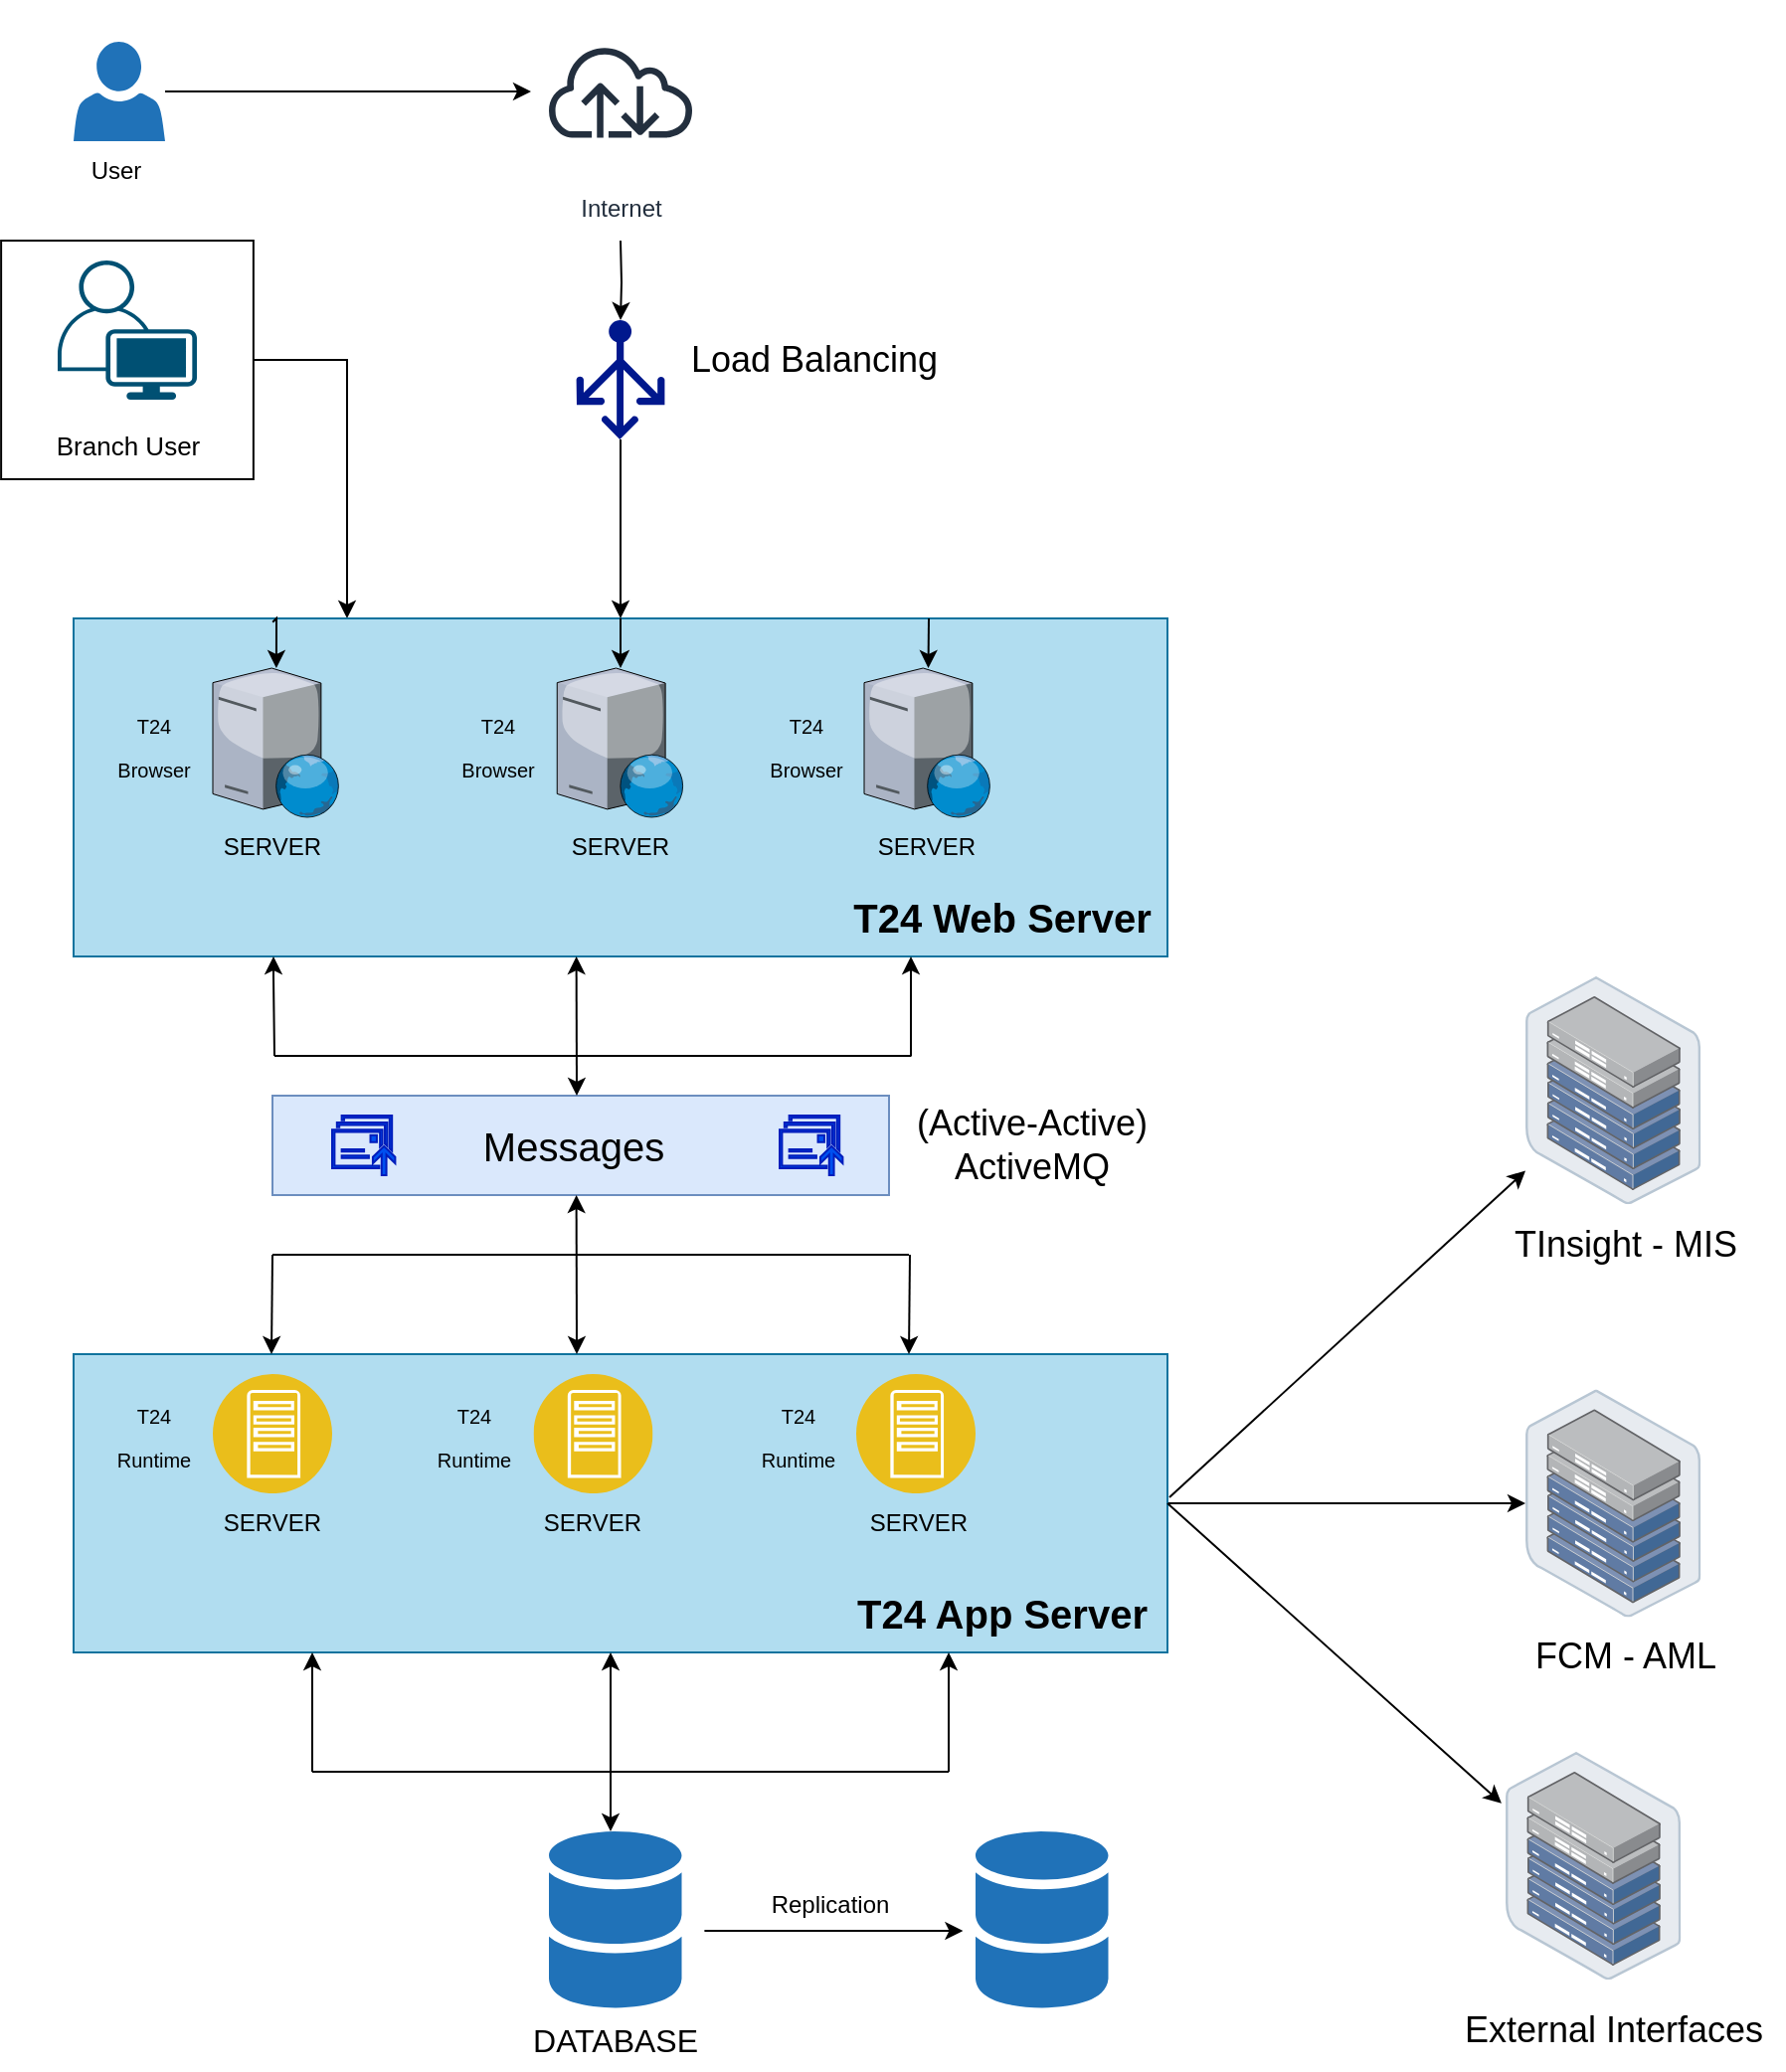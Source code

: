 <mxfile version="20.8.23" type="device"><diagram name="Page-1" id="Y1GS8EJpisMIVr6F9tiL"><mxGraphModel dx="1105" dy="574" grid="1" gridSize="10" guides="1" tooltips="1" connect="1" arrows="1" fold="1" page="1" pageScale="1" pageWidth="850" pageHeight="1100" math="0" shadow="0"><root><mxCell id="0"/><mxCell id="1" parent="0"/><mxCell id="m0eIQk35bLgDMjp2prdc-90" style="edgeStyle=orthogonalEdgeStyle;rounded=0;orthogonalLoop=1;jettySize=auto;html=1;exitX=1;exitY=0.5;exitDx=0;exitDy=0;entryX=0.25;entryY=0;entryDx=0;entryDy=0;fontSize=13;" edge="1" parent="1" source="m0eIQk35bLgDMjp2prdc-70" target="m0eIQk35bLgDMjp2prdc-19"><mxGeometry relative="1" as="geometry"/></mxCell><mxCell id="m0eIQk35bLgDMjp2prdc-70" value="" style="whiteSpace=wrap;html=1;fontSize=13;" vertex="1" parent="1"><mxGeometry x="33.56" y="150" width="126.87" height="120" as="geometry"/></mxCell><mxCell id="m0eIQk35bLgDMjp2prdc-63" value="" style="rounded=0;whiteSpace=wrap;html=1;fontSize=20;fillColor=#dae8fc;strokeColor=#6c8ebf;" vertex="1" parent="1"><mxGeometry x="170" y="580" width="310" height="50" as="geometry"/></mxCell><mxCell id="m0eIQk35bLgDMjp2prdc-78" style="edgeStyle=orthogonalEdgeStyle;rounded=0;orthogonalLoop=1;jettySize=auto;html=1;exitX=1;exitY=0.5;exitDx=0;exitDy=0;fontSize=13;" edge="1" parent="1" source="m0eIQk35bLgDMjp2prdc-28" target="m0eIQk35bLgDMjp2prdc-74"><mxGeometry relative="1" as="geometry"/></mxCell><mxCell id="m0eIQk35bLgDMjp2prdc-28" value="" style="rounded=0;whiteSpace=wrap;html=1;fillColor=#b1ddf0;strokeColor=#10739e;" vertex="1" parent="1"><mxGeometry x="70" y="710" width="550" height="150" as="geometry"/></mxCell><mxCell id="m0eIQk35bLgDMjp2prdc-19" value="" style="rounded=0;whiteSpace=wrap;html=1;fillColor=#b1ddf0;strokeColor=#10739e;" vertex="1" parent="1"><mxGeometry x="70" y="340" width="550" height="170" as="geometry"/></mxCell><mxCell id="m0eIQk35bLgDMjp2prdc-6" value="" style="sketch=0;shadow=0;dashed=0;html=1;strokeColor=none;labelPosition=center;verticalLabelPosition=bottom;verticalAlign=top;outlineConnect=0;align=center;shape=mxgraph.office.databases.database_mini_2;fillColor=#2072B8;" vertex="1" parent="1"><mxGeometry x="523.5" y="950" width="66.75" height="90" as="geometry"/></mxCell><mxCell id="m0eIQk35bLgDMjp2prdc-7" value="" style="verticalLabelPosition=bottom;sketch=0;aspect=fixed;html=1;verticalAlign=top;strokeColor=none;align=center;outlineConnect=0;shape=mxgraph.citrix.web_server;" vertex="1" parent="1"><mxGeometry x="140" y="365" width="63.75" height="75" as="geometry"/></mxCell><mxCell id="m0eIQk35bLgDMjp2prdc-8" value="" style="verticalLabelPosition=bottom;sketch=0;aspect=fixed;html=1;verticalAlign=top;strokeColor=none;align=center;outlineConnect=0;shape=mxgraph.citrix.web_server;" vertex="1" parent="1"><mxGeometry x="313.12" y="365" width="63.75" height="75" as="geometry"/></mxCell><mxCell id="m0eIQk35bLgDMjp2prdc-9" value="" style="verticalLabelPosition=bottom;sketch=0;aspect=fixed;html=1;verticalAlign=top;strokeColor=none;align=center;outlineConnect=0;shape=mxgraph.citrix.web_server;" vertex="1" parent="1"><mxGeometry x="467.5" y="365" width="63.75" height="75" as="geometry"/></mxCell><mxCell id="m0eIQk35bLgDMjp2prdc-10" value="" style="aspect=fixed;perimeter=ellipsePerimeter;html=1;align=center;shadow=0;dashed=0;fontColor=#4277BB;labelBackgroundColor=#ffffff;fontSize=12;spacingTop=3;image;image=img/lib/ibm/applications/app_server.svg;" vertex="1" parent="1"><mxGeometry x="140" y="720" width="60" height="60" as="geometry"/></mxCell><mxCell id="m0eIQk35bLgDMjp2prdc-11" value="" style="aspect=fixed;perimeter=ellipsePerimeter;html=1;align=center;shadow=0;dashed=0;fontColor=#4277BB;labelBackgroundColor=#ffffff;fontSize=12;spacingTop=3;image;image=img/lib/ibm/applications/app_server.svg;" vertex="1" parent="1"><mxGeometry x="301.25" y="720" width="60" height="60" as="geometry"/></mxCell><mxCell id="m0eIQk35bLgDMjp2prdc-12" value="" style="aspect=fixed;perimeter=ellipsePerimeter;html=1;align=center;shadow=0;dashed=0;fontColor=#4277BB;labelBackgroundColor=#ffffff;fontSize=12;spacingTop=3;image;image=img/lib/ibm/applications/app_server.svg;" vertex="1" parent="1"><mxGeometry x="463.5" y="720" width="60" height="60" as="geometry"/></mxCell><mxCell id="m0eIQk35bLgDMjp2prdc-13" value="" style="points=[[0.35,0,0],[0.98,0.51,0],[1,0.71,0],[0.67,1,0],[0,0.795,0],[0,0.65,0]];verticalLabelPosition=bottom;sketch=0;html=1;verticalAlign=top;aspect=fixed;align=center;pointerEvents=1;shape=mxgraph.cisco19.user;fillColor=#005073;strokeColor=none;" vertex="1" parent="1"><mxGeometry x="62" y="160" width="70" height="70" as="geometry"/></mxCell><mxCell id="m0eIQk35bLgDMjp2prdc-96" value="" style="edgeStyle=orthogonalEdgeStyle;rounded=0;orthogonalLoop=1;jettySize=auto;html=1;fontSize=18;" edge="1" parent="1" target="m0eIQk35bLgDMjp2prdc-15"><mxGeometry relative="1" as="geometry"><mxPoint x="345" y="150" as="sourcePoint"/></mxGeometry></mxCell><mxCell id="m0eIQk35bLgDMjp2prdc-14" value="Internet" style="sketch=0;outlineConnect=0;fontColor=#232F3E;gradientColor=none;strokeColor=#232F3E;fillColor=#ffffff;dashed=0;verticalLabelPosition=bottom;verticalAlign=top;align=center;html=1;fontSize=12;fontStyle=0;aspect=fixed;shape=mxgraph.aws4.resourceIcon;resIcon=mxgraph.aws4.internet;" vertex="1" parent="1"><mxGeometry x="300" y="30" width="90" height="90" as="geometry"/></mxCell><mxCell id="m0eIQk35bLgDMjp2prdc-37" style="edgeStyle=orthogonalEdgeStyle;rounded=0;orthogonalLoop=1;jettySize=auto;html=1;entryX=0.5;entryY=0;entryDx=0;entryDy=0;fontSize=20;" edge="1" parent="1" source="m0eIQk35bLgDMjp2prdc-15" target="m0eIQk35bLgDMjp2prdc-19"><mxGeometry relative="1" as="geometry"/></mxCell><mxCell id="m0eIQk35bLgDMjp2prdc-15" value="" style="sketch=0;aspect=fixed;pointerEvents=1;shadow=0;dashed=0;html=1;strokeColor=none;labelPosition=center;verticalLabelPosition=bottom;verticalAlign=top;align=center;fillColor=#00188D;shape=mxgraph.azure.load_balancer_generic" vertex="1" parent="1"><mxGeometry x="322.8" y="190" width="44.4" height="60" as="geometry"/></mxCell><mxCell id="m0eIQk35bLgDMjp2prdc-16" value="" style="sketch=0;shadow=0;dashed=0;html=1;strokeColor=none;labelPosition=center;verticalLabelPosition=bottom;verticalAlign=top;outlineConnect=0;align=center;shape=mxgraph.office.databases.database_mini_2;fillColor=#2072B8;" vertex="1" parent="1"><mxGeometry x="309" y="950" width="66.75" height="90" as="geometry"/></mxCell><mxCell id="m0eIQk35bLgDMjp2prdc-20" value="" style="sketch=0;pointerEvents=1;shadow=0;dashed=0;html=1;strokeColor=#001DBC;fillColor=#0050ef;labelPosition=center;verticalLabelPosition=bottom;verticalAlign=top;outlineConnect=0;align=center;shape=mxgraph.office.communications.messages_queued;fontColor=#ffffff;" vertex="1" parent="1"><mxGeometry x="200" y="590" width="31.7" height="30" as="geometry"/></mxCell><mxCell id="m0eIQk35bLgDMjp2prdc-21" value="&lt;font style=&quot;font-size: 20px;&quot;&gt;T24 Web Server&lt;/font&gt;" style="text;html=1;strokeColor=none;fillColor=none;align=center;verticalAlign=middle;whiteSpace=wrap;rounded=0;fontStyle=1" vertex="1" parent="1"><mxGeometry x="453.75" y="470" width="166.25" height="40" as="geometry"/></mxCell><mxCell id="m0eIQk35bLgDMjp2prdc-23" value="SERVER" style="text;html=1;strokeColor=none;fillColor=none;align=center;verticalAlign=middle;whiteSpace=wrap;rounded=0;" vertex="1" parent="1"><mxGeometry x="120" y="440" width="100" height="30" as="geometry"/></mxCell><mxCell id="m0eIQk35bLgDMjp2prdc-26" value="SERVER" style="text;html=1;strokeColor=none;fillColor=none;align=center;verticalAlign=middle;whiteSpace=wrap;rounded=0;" vertex="1" parent="1"><mxGeometry x="294.99" y="440" width="100" height="30" as="geometry"/></mxCell><mxCell id="m0eIQk35bLgDMjp2prdc-27" value="SERVER" style="text;html=1;strokeColor=none;fillColor=none;align=center;verticalAlign=middle;whiteSpace=wrap;rounded=0;" vertex="1" parent="1"><mxGeometry x="449.38" y="440" width="100" height="30" as="geometry"/></mxCell><mxCell id="m0eIQk35bLgDMjp2prdc-30" value="SERVER" style="text;html=1;strokeColor=none;fillColor=none;align=center;verticalAlign=middle;whiteSpace=wrap;rounded=0;" vertex="1" parent="1"><mxGeometry x="120" y="780" width="100" height="30" as="geometry"/></mxCell><mxCell id="m0eIQk35bLgDMjp2prdc-31" value="SERVER" style="text;html=1;strokeColor=none;fillColor=none;align=center;verticalAlign=middle;whiteSpace=wrap;rounded=0;" vertex="1" parent="1"><mxGeometry x="281.25" y="780" width="100" height="30" as="geometry"/></mxCell><mxCell id="m0eIQk35bLgDMjp2prdc-32" value="SERVER" style="text;html=1;strokeColor=none;fillColor=none;align=center;verticalAlign=middle;whiteSpace=wrap;rounded=0;" vertex="1" parent="1"><mxGeometry x="445.37" y="780" width="100" height="30" as="geometry"/></mxCell><mxCell id="m0eIQk35bLgDMjp2prdc-33" value="&lt;font style=&quot;font-size: 20px;&quot;&gt;T24 App Server&lt;/font&gt;" style="text;html=1;strokeColor=none;fillColor=none;align=center;verticalAlign=middle;whiteSpace=wrap;rounded=0;fontStyle=1" vertex="1" parent="1"><mxGeometry x="453.75" y="820" width="166.25" height="40" as="geometry"/></mxCell><mxCell id="m0eIQk35bLgDMjp2prdc-46" value="" style="endArrow=none;html=1;rounded=0;fontSize=20;" edge="1" parent="1"><mxGeometry width="50" height="50" relative="1" as="geometry"><mxPoint x="190" y="920" as="sourcePoint"/><mxPoint x="510" y="920" as="targetPoint"/></mxGeometry></mxCell><mxCell id="m0eIQk35bLgDMjp2prdc-48" value="" style="endArrow=classic;html=1;rounded=0;fontSize=20;" edge="1" parent="1"><mxGeometry width="50" height="50" relative="1" as="geometry"><mxPoint x="190" y="920" as="sourcePoint"/><mxPoint x="190" y="860" as="targetPoint"/></mxGeometry></mxCell><mxCell id="m0eIQk35bLgDMjp2prdc-49" value="" style="endArrow=classic;html=1;rounded=0;fontSize=20;" edge="1" parent="1"><mxGeometry width="50" height="50" relative="1" as="geometry"><mxPoint x="510" y="920" as="sourcePoint"/><mxPoint x="510" y="860" as="targetPoint"/></mxGeometry></mxCell><mxCell id="m0eIQk35bLgDMjp2prdc-50" value="" style="endArrow=classic;startArrow=classic;html=1;rounded=0;fontSize=20;" edge="1" parent="1"><mxGeometry width="50" height="50" relative="1" as="geometry"><mxPoint x="340" y="950" as="sourcePoint"/><mxPoint x="340" y="860" as="targetPoint"/></mxGeometry></mxCell><mxCell id="m0eIQk35bLgDMjp2prdc-51" value="" style="endArrow=none;html=1;rounded=0;fontSize=20;" edge="1" parent="1"><mxGeometry width="50" height="50" relative="1" as="geometry"><mxPoint x="171" y="560" as="sourcePoint"/><mxPoint x="491.25" y="560" as="targetPoint"/></mxGeometry></mxCell><mxCell id="m0eIQk35bLgDMjp2prdc-52" value="" style="endArrow=classic;html=1;rounded=0;fontSize=20;" edge="1" parent="1"><mxGeometry width="50" height="50" relative="1" as="geometry"><mxPoint x="171" y="560" as="sourcePoint"/><mxPoint x="170.5" y="510" as="targetPoint"/><Array as="points"><mxPoint x="170.5" y="520"/></Array></mxGeometry></mxCell><mxCell id="m0eIQk35bLgDMjp2prdc-57" value="" style="endArrow=classic;html=1;rounded=0;fontSize=20;" edge="1" parent="1"><mxGeometry width="50" height="50" relative="1" as="geometry"><mxPoint x="491" y="560" as="sourcePoint"/><mxPoint x="491" y="510" as="targetPoint"/></mxGeometry></mxCell><mxCell id="m0eIQk35bLgDMjp2prdc-58" value="" style="endArrow=none;html=1;rounded=0;fontSize=20;" edge="1" parent="1"><mxGeometry width="50" height="50" relative="1" as="geometry"><mxPoint x="170" y="660" as="sourcePoint"/><mxPoint x="490" y="660" as="targetPoint"/></mxGeometry></mxCell><mxCell id="m0eIQk35bLgDMjp2prdc-59" value="" style="endArrow=classic;html=1;rounded=0;fontSize=20;" edge="1" parent="1"><mxGeometry width="50" height="50" relative="1" as="geometry"><mxPoint x="170" y="660" as="sourcePoint"/><mxPoint x="169.5" y="710" as="targetPoint"/></mxGeometry></mxCell><mxCell id="m0eIQk35bLgDMjp2prdc-60" value="" style="endArrow=classic;html=1;rounded=0;fontSize=20;" edge="1" parent="1"><mxGeometry width="50" height="50" relative="1" as="geometry"><mxPoint x="490.5" y="660" as="sourcePoint"/><mxPoint x="490" y="710" as="targetPoint"/></mxGeometry></mxCell><mxCell id="m0eIQk35bLgDMjp2prdc-61" value="" style="sketch=0;pointerEvents=1;shadow=0;dashed=0;html=1;strokeColor=#001DBC;fillColor=#0050ef;labelPosition=center;verticalLabelPosition=bottom;verticalAlign=top;outlineConnect=0;align=center;shape=mxgraph.office.communications.messages_queued;fontColor=#ffffff;" vertex="1" parent="1"><mxGeometry x="425" y="590" width="31.7" height="30" as="geometry"/></mxCell><mxCell id="m0eIQk35bLgDMjp2prdc-62" value="Messages" style="text;html=1;align=center;verticalAlign=middle;resizable=0;points=[];autosize=1;strokeColor=none;fillColor=none;fontSize=20;" vertex="1" parent="1"><mxGeometry x="265.75" y="585" width="110" height="40" as="geometry"/></mxCell><mxCell id="m0eIQk35bLgDMjp2prdc-64" value="" style="endArrow=classic;startArrow=classic;html=1;rounded=0;fontSize=20;" edge="1" parent="1"><mxGeometry width="50" height="50" relative="1" as="geometry"><mxPoint x="323" y="580" as="sourcePoint"/><mxPoint x="322.8" y="510" as="targetPoint"/></mxGeometry></mxCell><mxCell id="m0eIQk35bLgDMjp2prdc-65" value="" style="endArrow=classic;startArrow=classic;html=1;rounded=0;fontSize=20;exitX=0.46;exitY=0;exitDx=0;exitDy=0;exitPerimeter=0;" edge="1" parent="1" source="m0eIQk35bLgDMjp2prdc-28"><mxGeometry width="50" height="50" relative="1" as="geometry"><mxPoint x="323" y="700" as="sourcePoint"/><mxPoint x="322.8" y="630" as="targetPoint"/></mxGeometry></mxCell><mxCell id="m0eIQk35bLgDMjp2prdc-71" style="edgeStyle=orthogonalEdgeStyle;rounded=0;orthogonalLoop=1;jettySize=auto;html=1;fontSize=13;" edge="1" parent="1" source="m0eIQk35bLgDMjp2prdc-66" target="m0eIQk35bLgDMjp2prdc-14"><mxGeometry relative="1" as="geometry"/></mxCell><mxCell id="m0eIQk35bLgDMjp2prdc-66" value="" style="sketch=0;pointerEvents=1;shadow=0;dashed=0;html=1;strokeColor=none;labelPosition=center;verticalLabelPosition=bottom;verticalAlign=top;outlineConnect=0;align=center;shape=mxgraph.office.users.user;fillColor=#2072B8;fontSize=20;" vertex="1" parent="1"><mxGeometry x="70" y="50" width="46" height="50" as="geometry"/></mxCell><mxCell id="m0eIQk35bLgDMjp2prdc-68" value="&lt;font style=&quot;font-size: 13px;&quot;&gt;Branch User&lt;/font&gt;" style="text;html=1;align=center;verticalAlign=middle;resizable=0;points=[];autosize=1;strokeColor=none;fillColor=none;fontSize=20;" vertex="1" parent="1"><mxGeometry x="47" y="230" width="100" height="40" as="geometry"/></mxCell><mxCell id="m0eIQk35bLgDMjp2prdc-72" value="" style="points=[];aspect=fixed;html=1;align=center;shadow=0;dashed=0;image;image=img/lib/allied_telesis/storage/Datacenter_Server_Half_Rack_ToR.svg;fontSize=13;" vertex="1" parent="1"><mxGeometry x="800" y="520" width="88.2" height="114.6" as="geometry"/></mxCell><mxCell id="m0eIQk35bLgDMjp2prdc-73" value="" style="points=[];aspect=fixed;html=1;align=center;shadow=0;dashed=0;image;image=img/lib/allied_telesis/storage/Datacenter_Server_Half_Rack_ToR.svg;fontSize=13;" vertex="1" parent="1"><mxGeometry x="790" y="910" width="88.2" height="114.6" as="geometry"/></mxCell><mxCell id="m0eIQk35bLgDMjp2prdc-74" value="" style="points=[];aspect=fixed;html=1;align=center;shadow=0;dashed=0;image;image=img/lib/allied_telesis/storage/Datacenter_Server_Half_Rack_ToR.svg;fontSize=13;" vertex="1" parent="1"><mxGeometry x="800" y="727.7" width="88.2" height="114.6" as="geometry"/></mxCell><mxCell id="m0eIQk35bLgDMjp2prdc-79" value="" style="endArrow=classic;html=1;rounded=0;fontSize=13;" edge="1" parent="1" target="m0eIQk35bLgDMjp2prdc-72"><mxGeometry width="50" height="50" relative="1" as="geometry"><mxPoint x="621" y="782" as="sourcePoint"/><mxPoint x="761" y="692" as="targetPoint"/></mxGeometry></mxCell><mxCell id="m0eIQk35bLgDMjp2prdc-81" value="" style="endArrow=classic;html=1;rounded=0;fontSize=13;entryX=-0.023;entryY=0.226;entryDx=0;entryDy=0;entryPerimeter=0;exitX=1;exitY=0.5;exitDx=0;exitDy=0;" edge="1" parent="1" source="m0eIQk35bLgDMjp2prdc-28" target="m0eIQk35bLgDMjp2prdc-73"><mxGeometry width="50" height="50" relative="1" as="geometry"><mxPoint x="660" y="942.3" as="sourcePoint"/><mxPoint x="790" y="842.3" as="targetPoint"/></mxGeometry></mxCell><mxCell id="m0eIQk35bLgDMjp2prdc-82" value="" style="endArrow=classic;html=1;rounded=0;fontSize=13;exitX=0.182;exitY=0.011;exitDx=0;exitDy=0;exitPerimeter=0;" edge="1" parent="1" source="m0eIQk35bLgDMjp2prdc-19" target="m0eIQk35bLgDMjp2prdc-7"><mxGeometry width="50" height="50" relative="1" as="geometry"><mxPoint x="132" y="330" as="sourcePoint"/><mxPoint x="292" y="210" as="targetPoint"/><Array as="points"><mxPoint x="172" y="340"/></Array></mxGeometry></mxCell><mxCell id="m0eIQk35bLgDMjp2prdc-84" value="" style="endArrow=classic;html=1;rounded=0;fontSize=13;exitX=0.5;exitY=0;exitDx=0;exitDy=0;" edge="1" parent="1" source="m0eIQk35bLgDMjp2prdc-19" target="m0eIQk35bLgDMjp2prdc-8"><mxGeometry width="50" height="50" relative="1" as="geometry"><mxPoint x="381.25" y="325" as="sourcePoint"/><mxPoint x="711.25" y="115" as="targetPoint"/></mxGeometry></mxCell><mxCell id="m0eIQk35bLgDMjp2prdc-86" value="" style="endArrow=classic;html=1;rounded=0;fontSize=13;" edge="1" parent="1" target="m0eIQk35bLgDMjp2prdc-9"><mxGeometry width="50" height="50" relative="1" as="geometry"><mxPoint x="500" y="340" as="sourcePoint"/><mxPoint x="680" y="150" as="targetPoint"/></mxGeometry></mxCell><mxCell id="m0eIQk35bLgDMjp2prdc-92" value="&lt;font style=&quot;font-size: 18px;&quot;&gt;(Active-Active)&lt;br&gt;ActiveMQ&lt;br&gt;&lt;/font&gt;" style="text;html=1;strokeColor=none;fillColor=none;align=center;verticalAlign=middle;whiteSpace=wrap;rounded=0;fontSize=13;" vertex="1" parent="1"><mxGeometry x="456.7" y="574.6" width="190" height="60" as="geometry"/></mxCell><mxCell id="m0eIQk35bLgDMjp2prdc-93" value="TInsight - MIS" style="text;html=1;align=center;verticalAlign=middle;resizable=0;points=[];autosize=1;strokeColor=none;fillColor=none;fontSize=18;" vertex="1" parent="1"><mxGeometry x="780" y="634.6" width="140" height="40" as="geometry"/></mxCell><mxCell id="m0eIQk35bLgDMjp2prdc-94" value="FCM - AML" style="text;html=1;align=center;verticalAlign=middle;resizable=0;points=[];autosize=1;strokeColor=none;fillColor=none;fontSize=18;" vertex="1" parent="1"><mxGeometry x="795" y="842.3" width="110" height="40" as="geometry"/></mxCell><mxCell id="m0eIQk35bLgDMjp2prdc-95" value="External Interfaces" style="text;html=1;align=center;verticalAlign=middle;resizable=0;points=[];autosize=1;strokeColor=none;fillColor=none;fontSize=18;" vertex="1" parent="1"><mxGeometry x="759.1" y="1030" width="170" height="40" as="geometry"/></mxCell><mxCell id="m0eIQk35bLgDMjp2prdc-97" value="Load Balancing" style="text;html=1;align=center;verticalAlign=middle;resizable=0;points=[];autosize=1;strokeColor=none;fillColor=none;fontSize=18;" vertex="1" parent="1"><mxGeometry x="367.2" y="190" width="150" height="40" as="geometry"/></mxCell><mxCell id="m0eIQk35bLgDMjp2prdc-98" value="&lt;font style=&quot;font-size: 10px;&quot;&gt;T24 &lt;br&gt;Browser&lt;/font&gt;" style="text;html=1;align=center;verticalAlign=middle;resizable=0;points=[];autosize=1;strokeColor=none;fillColor=none;fontSize=18;" vertex="1" parent="1"><mxGeometry x="80" y="372.5" width="60" height="60" as="geometry"/></mxCell><mxCell id="m0eIQk35bLgDMjp2prdc-99" value="&lt;font style=&quot;font-size: 10px;&quot;&gt;T24 &lt;br&gt;Browser&lt;/font&gt;" style="text;html=1;align=center;verticalAlign=middle;resizable=0;points=[];autosize=1;strokeColor=none;fillColor=none;fontSize=18;" vertex="1" parent="1"><mxGeometry x="253.12" y="372.5" width="60" height="60" as="geometry"/></mxCell><mxCell id="m0eIQk35bLgDMjp2prdc-100" value="&lt;font style=&quot;font-size: 10px;&quot;&gt;T24 &lt;br&gt;Browser&lt;/font&gt;" style="text;html=1;align=center;verticalAlign=middle;resizable=0;points=[];autosize=1;strokeColor=none;fillColor=none;fontSize=18;" vertex="1" parent="1"><mxGeometry x="407.5" y="372.5" width="60" height="60" as="geometry"/></mxCell><mxCell id="m0eIQk35bLgDMjp2prdc-101" value="&lt;font style=&quot;font-size: 10px;&quot;&gt;T24 &lt;br&gt;Runtime&lt;br&gt;&lt;/font&gt;" style="text;html=1;align=center;verticalAlign=middle;resizable=0;points=[];autosize=1;strokeColor=none;fillColor=none;fontSize=18;" vertex="1" parent="1"><mxGeometry x="80" y="720" width="60" height="60" as="geometry"/></mxCell><mxCell id="m0eIQk35bLgDMjp2prdc-102" value="&lt;font style=&quot;font-size: 10px;&quot;&gt;T24 &lt;br&gt;Runtime&lt;br&gt;&lt;/font&gt;" style="text;html=1;align=center;verticalAlign=middle;resizable=0;points=[];autosize=1;strokeColor=none;fillColor=none;fontSize=18;" vertex="1" parent="1"><mxGeometry x="241.25" y="720" width="60" height="60" as="geometry"/></mxCell><mxCell id="m0eIQk35bLgDMjp2prdc-103" value="&lt;font style=&quot;font-size: 10px;&quot;&gt;T24 &lt;br&gt;Runtime&lt;br&gt;&lt;/font&gt;" style="text;html=1;align=center;verticalAlign=middle;resizable=0;points=[];autosize=1;strokeColor=none;fillColor=none;fontSize=18;" vertex="1" parent="1"><mxGeometry x="403.5" y="720" width="60" height="60" as="geometry"/></mxCell><mxCell id="m0eIQk35bLgDMjp2prdc-105" value="" style="endArrow=classic;html=1;rounded=0;fontSize=10;" edge="1" parent="1"><mxGeometry width="50" height="50" relative="1" as="geometry"><mxPoint x="387.2" y="1000" as="sourcePoint"/><mxPoint x="517.2" y="1000" as="targetPoint"/></mxGeometry></mxCell><mxCell id="m0eIQk35bLgDMjp2prdc-106" value="&lt;font style=&quot;font-size: 16px;&quot;&gt;DATABASE&lt;/font&gt;" style="text;html=1;align=center;verticalAlign=middle;resizable=0;points=[];autosize=1;strokeColor=none;fillColor=none;fontSize=10;" vertex="1" parent="1"><mxGeometry x="287.37" y="1040" width="110" height="30" as="geometry"/></mxCell><mxCell id="m0eIQk35bLgDMjp2prdc-107" value="&lt;font style=&quot;font-size: 12px;&quot;&gt;Replication&lt;/font&gt;" style="text;html=1;align=center;verticalAlign=middle;resizable=0;points=[];autosize=1;strokeColor=none;fillColor=none;fontSize=16;" vertex="1" parent="1"><mxGeometry x="410" y="970" width="80" height="30" as="geometry"/></mxCell><mxCell id="m0eIQk35bLgDMjp2prdc-108" value="User" style="text;html=1;align=center;verticalAlign=middle;resizable=0;points=[];autosize=1;strokeColor=none;fillColor=none;fontSize=12;" vertex="1" parent="1"><mxGeometry x="66" y="100" width="50" height="30" as="geometry"/></mxCell></root></mxGraphModel></diagram></mxfile>